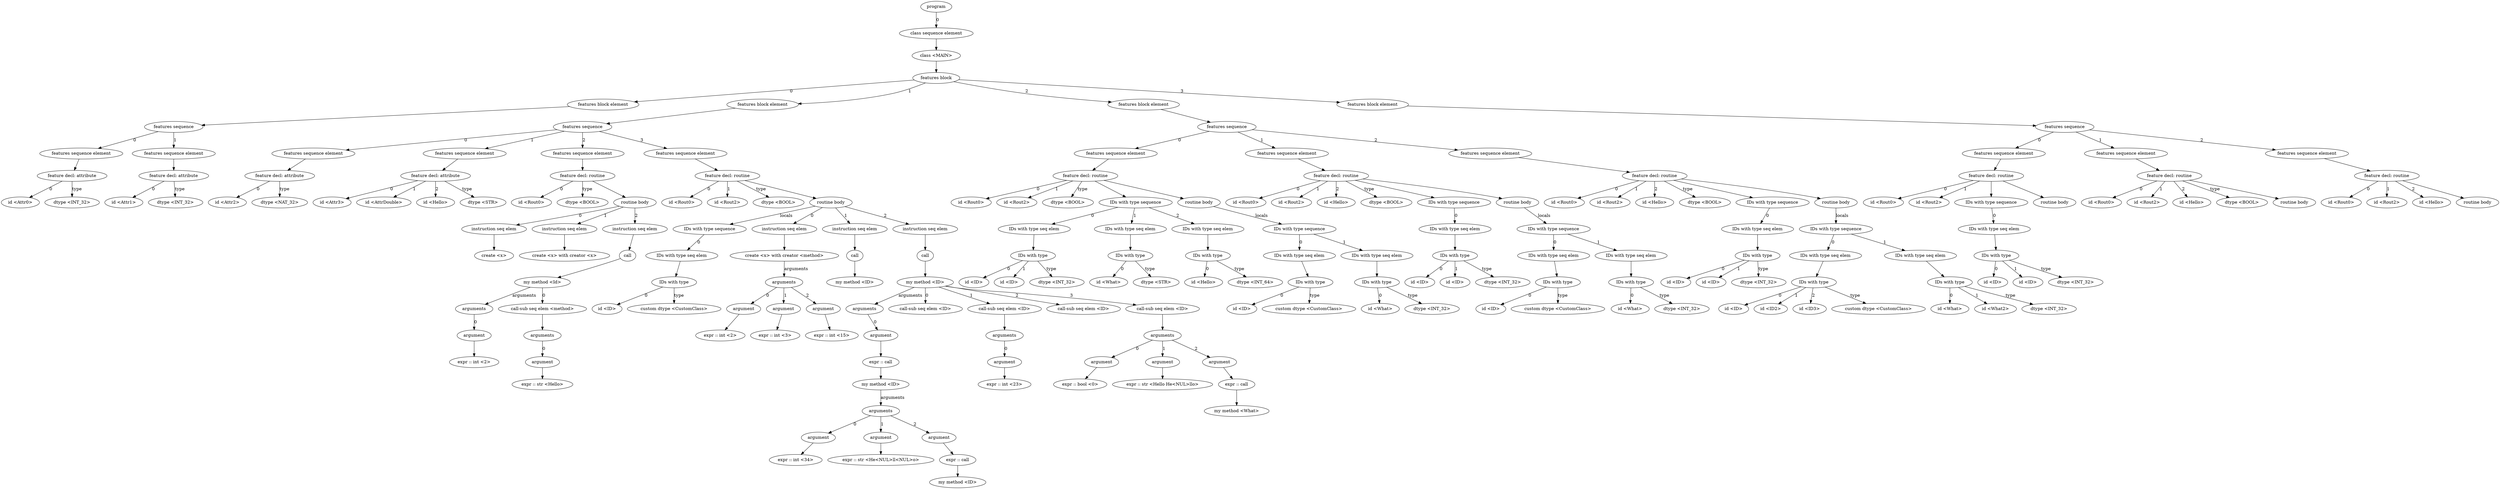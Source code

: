 digraph g {
201[label="program"];
200[label="class sequence element"];
199[label="class <MAIN>"];
198[label="features block"];
9[label="features block element"];
8[label="features sequence"];
3[label="features sequence element"];
2[label="feature decl: attribute"];
0[label="id <Attr0>"];
2 -> 0[label="0"];
1[label="dtype <INT_32>"];
2 -> 1[label="type"];
3 -> 2;
8 -> 3[label="0"];
7[label="features sequence element"];
6[label="feature decl: attribute"];
4[label="id <Attr1>"];
6 -> 4[label="0"];
5[label="dtype <INT_32>"];
6 -> 5[label="type"];
7 -> 6;
8 -> 7[label="1"];
9 -> 8;
198 -> 9[label="0"];
93[label="features block element"];
92[label="features sequence"];
13[label="features sequence element"];
12[label="feature decl: attribute"];
10[label="id <Attr2>"];
12 -> 10[label="0"];
11[label="dtype <NAT_32>"];
12 -> 11[label="type"];
13 -> 12;
92 -> 13[label="0"];
19[label="features sequence element"];
18[label="feature decl: attribute"];
14[label="id <Attr3>"];
18 -> 14[label="0"];
15[label="id <AttrDouble>"];
18 -> 15[label="1"];
16[label="id <Hello>"];
18 -> 16[label="2"];
17[label="dtype <STR>"];
18 -> 17[label="type"];
19 -> 18;
92 -> 19[label="1"];
38[label="features sequence element"];
37[label="feature decl: routine"];
20[label="id <Rout0>"];
37 -> 20[label="0"];
21[label="dtype <BOOL>"];
37 -> 21[label="type"];
36[label="routine body"];
23[label="instruction seq elem"];
22[label="create <x>"];
23 -> 22;
36 -> 23[label="0"];
25[label="instruction seq elem"];
24[label="create <x> with creator <x>"];
25 -> 24;
36 -> 25[label="1"];
35[label="instruction seq elem"];
34[label="call"];
33[label="my method <Id>"];
28[label="arguments"];
27[label="argument"];
26[label="expr :: int <2>"];
27 -> 26;
28 -> 27[label="0"];
33 -> 28[label="arguments"];
32[label="call-sub seq elem <method>"];
31[label="arguments"];
30[label="argument"];
29[label="expr :: str <Hello>"];
30 -> 29;
31 -> 30[label="0"];
32 -> 31;
33 -> 32[label="0"];
34 -> 33;
35 -> 34;
36 -> 35[label="2"];
37 -> 36;
38 -> 37;
92 -> 38[label="2"];
91[label="features sequence element"];
90[label="feature decl: routine"];
39[label="id <Rout0>"];
90 -> 39[label="0"];
40[label="id <Rout2>"];
90 -> 40[label="1"];
41[label="dtype <BOOL>"];
90 -> 41[label="type"];
89[label="routine body"];
46[label="IDs with type sequence"];
45[label="IDs with type seq elem"];
44[label="IDs with type"];
42[label="id <ID>"];
44 -> 42[label="0"];
43[label="custom dtype <CustomClass>"];
44 -> 43[label="type"];
45 -> 44;
46 -> 45[label="0"];
89 -> 46[label="locals"];
55[label="instruction seq elem"];
54[label="create <x> with creator <method>"];
53[label="arguments"];
48[label="argument"];
47[label="expr :: int <2>"];
48 -> 47;
53 -> 48[label="0"];
50[label="argument"];
49[label="expr :: int <3>"];
50 -> 49;
53 -> 50[label="1"];
52[label="argument"];
51[label="expr :: int <15>"];
52 -> 51;
53 -> 52[label="2"];
54 -> 53[label="arguments"];
55 -> 54;
89 -> 55[label="0"];
58[label="instruction seq elem"];
57[label="call"];
56[label="my method <ID>"];
57 -> 56;
58 -> 57;
89 -> 58[label="1"];
88[label="instruction seq elem"];
87[label="call"];
86[label="my method <ID>"];
70[label="arguments"];
69[label="argument"];
68[label="expr :: call"];
67[label="my method <ID>"];
66[label="arguments"];
60[label="argument"];
59[label="expr :: int <34>"];
60 -> 59;
66 -> 60[label="0"];
62[label="argument"];
61[label="expr :: str <He<NUL>ll<NUL>o>"];
62 -> 61;
66 -> 62[label="1"];
65[label="argument"];
64[label="expr :: call"];
63[label="my method <ID>"];
64 -> 63;
65 -> 64;
66 -> 65[label="2"];
67 -> 66[label="arguments"];
68 -> 67;
69 -> 68;
70 -> 69[label="0"];
86 -> 70[label="arguments"];
71[label="call-sub seq elem <ID>"];
86 -> 71[label="0"];
75[label="call-sub seq elem <ID>"];
74[label="arguments"];
73[label="argument"];
72[label="expr :: int <23>"];
73 -> 72;
74 -> 73[label="0"];
75 -> 74;
86 -> 75[label="1"];
76[label="call-sub seq elem <ID>"];
86 -> 76[label="2"];
85[label="call-sub seq elem <ID>"];
84[label="arguments"];
78[label="argument"];
77[label="expr :: bool <0>"];
78 -> 77;
84 -> 78[label="0"];
80[label="argument"];
79[label="expr :: str <Hello He<NUL>llo>"];
80 -> 79;
84 -> 80[label="1"];
83[label="argument"];
82[label="expr :: call"];
81[label="my method <What>"];
82 -> 81;
83 -> 82;
84 -> 83[label="2"];
85 -> 84;
86 -> 85[label="3"];
87 -> 86;
88 -> 87;
89 -> 88[label="2"];
90 -> 89;
91 -> 90;
92 -> 91[label="3"];
93 -> 92;
198 -> 93[label="1"];
171[label="features block element"];
170[label="features sequence"];
122[label="features sequence element"];
121[label="feature decl: routine"];
94[label="id <Rout0>"];
121 -> 94[label="0"];
95[label="id <Rout2>"];
121 -> 95[label="1"];
110[label="dtype <BOOL>"];
121 -> 110[label="type"];
109[label="IDs with type sequence"];
100[label="IDs with type seq elem"];
99[label="IDs with type"];
96[label="id <ID>"];
99 -> 96[label="0"];
97[label="id <ID>"];
99 -> 97[label="1"];
98[label="dtype <INT_32>"];
99 -> 98[label="type"];
100 -> 99;
109 -> 100[label="0"];
104[label="IDs with type seq elem"];
103[label="IDs with type"];
101[label="id <What>"];
103 -> 101[label="0"];
102[label="dtype <STR>"];
103 -> 102[label="type"];
104 -> 103;
109 -> 104[label="1"];
108[label="IDs with type seq elem"];
107[label="IDs with type"];
105[label="id <Hello>"];
107 -> 105[label="0"];
106[label="dtype <INT_64>"];
107 -> 106[label="type"];
108 -> 107;
109 -> 108[label="2"];
121 -> 109;
120[label="routine body"];
119[label="IDs with type sequence"];
114[label="IDs with type seq elem"];
113[label="IDs with type"];
111[label="id <ID>"];
113 -> 111[label="0"];
112[label="custom dtype <CustomClass>"];
113 -> 112[label="type"];
114 -> 113;
119 -> 114[label="0"];
118[label="IDs with type seq elem"];
117[label="IDs with type"];
115[label="id <What>"];
117 -> 115[label="0"];
116[label="dtype <INT_32>"];
117 -> 116[label="type"];
118 -> 117;
119 -> 118[label="1"];
120 -> 119[label="locals"];
121 -> 120;
122 -> 121;
170 -> 122[label="0"];
144[label="features sequence element"];
143[label="feature decl: routine"];
123[label="id <Rout0>"];
143 -> 123[label="0"];
124[label="id <Rout2>"];
143 -> 124[label="1"];
125[label="id <Hello>"];
143 -> 125[label="2"];
132[label="dtype <BOOL>"];
143 -> 132[label="type"];
131[label="IDs with type sequence"];
130[label="IDs with type seq elem"];
129[label="IDs with type"];
126[label="id <ID>"];
129 -> 126[label="0"];
127[label="id <ID>"];
129 -> 127[label="1"];
128[label="dtype <INT_32>"];
129 -> 128[label="type"];
130 -> 129;
131 -> 130[label="0"];
143 -> 131;
142[label="routine body"];
141[label="IDs with type sequence"];
136[label="IDs with type seq elem"];
135[label="IDs with type"];
133[label="id <ID>"];
135 -> 133[label="0"];
134[label="custom dtype <CustomClass>"];
135 -> 134[label="type"];
136 -> 135;
141 -> 136[label="0"];
140[label="IDs with type seq elem"];
139[label="IDs with type"];
137[label="id <What>"];
139 -> 137[label="0"];
138[label="dtype <INT_32>"];
139 -> 138[label="type"];
140 -> 139;
141 -> 140[label="1"];
142 -> 141[label="locals"];
143 -> 142;
144 -> 143;
170 -> 144[label="1"];
169[label="features sequence element"];
168[label="feature decl: routine"];
145[label="id <Rout0>"];
168 -> 145[label="0"];
146[label="id <Rout2>"];
168 -> 146[label="1"];
147[label="id <Hello>"];
168 -> 147[label="2"];
154[label="dtype <BOOL>"];
168 -> 154[label="type"];
153[label="IDs with type sequence"];
152[label="IDs with type seq elem"];
151[label="IDs with type"];
148[label="id <ID>"];
151 -> 148[label="0"];
149[label="id <ID>"];
151 -> 149[label="1"];
150[label="dtype <INT_32>"];
151 -> 150[label="type"];
152 -> 151;
153 -> 152[label="0"];
168 -> 153;
167[label="routine body"];
166[label="IDs with type sequence"];
160[label="IDs with type seq elem"];
159[label="IDs with type"];
155[label="id <ID>"];
159 -> 155[label="0"];
156[label="id <ID2>"];
159 -> 156[label="1"];
157[label="id <ID3>"];
159 -> 157[label="2"];
158[label="custom dtype <CustomClass>"];
159 -> 158[label="type"];
160 -> 159;
166 -> 160[label="0"];
165[label="IDs with type seq elem"];
164[label="IDs with type"];
161[label="id <What>"];
164 -> 161[label="0"];
162[label="id <What2>"];
164 -> 162[label="1"];
163[label="dtype <INT_32>"];
164 -> 163[label="type"];
165 -> 164;
166 -> 165[label="1"];
167 -> 166[label="locals"];
168 -> 167;
169 -> 168;
170 -> 169[label="2"];
171 -> 170;
198 -> 171[label="2"];
197[label="features block element"];
196[label="features sequence"];
182[label="features sequence element"];
181[label="feature decl: routine"];
172[label="id <Rout0>"];
181 -> 172[label="0"];
173[label="id <Rout2>"];
181 -> 173[label="1"];
179[label="IDs with type sequence"];
178[label="IDs with type seq elem"];
177[label="IDs with type"];
174[label="id <ID>"];
177 -> 174[label="0"];
175[label="id <ID>"];
177 -> 175[label="1"];
176[label="dtype <INT_32>"];
177 -> 176[label="type"];
178 -> 177;
179 -> 178[label="0"];
181 -> 179;
180[label="routine body"];
181 -> 180;
182 -> 181;
196 -> 182[label="0"];
189[label="features sequence element"];
188[label="feature decl: routine"];
183[label="id <Rout0>"];
188 -> 183[label="0"];
184[label="id <Rout2>"];
188 -> 184[label="1"];
185[label="id <Hello>"];
188 -> 185[label="2"];
186[label="dtype <BOOL>"];
188 -> 186[label="type"];
187[label="routine body"];
188 -> 187;
189 -> 188;
196 -> 189[label="1"];
195[label="features sequence element"];
194[label="feature decl: routine"];
190[label="id <Rout0>"];
194 -> 190[label="0"];
191[label="id <Rout2>"];
194 -> 191[label="1"];
192[label="id <Hello>"];
194 -> 192[label="2"];
193[label="routine body"];
194 -> 193;
195 -> 194;
196 -> 195[label="2"];
197 -> 196;
198 -> 197[label="3"];
199 -> 198;
200 -> 199;
201 -> 200[label="0"];
}
